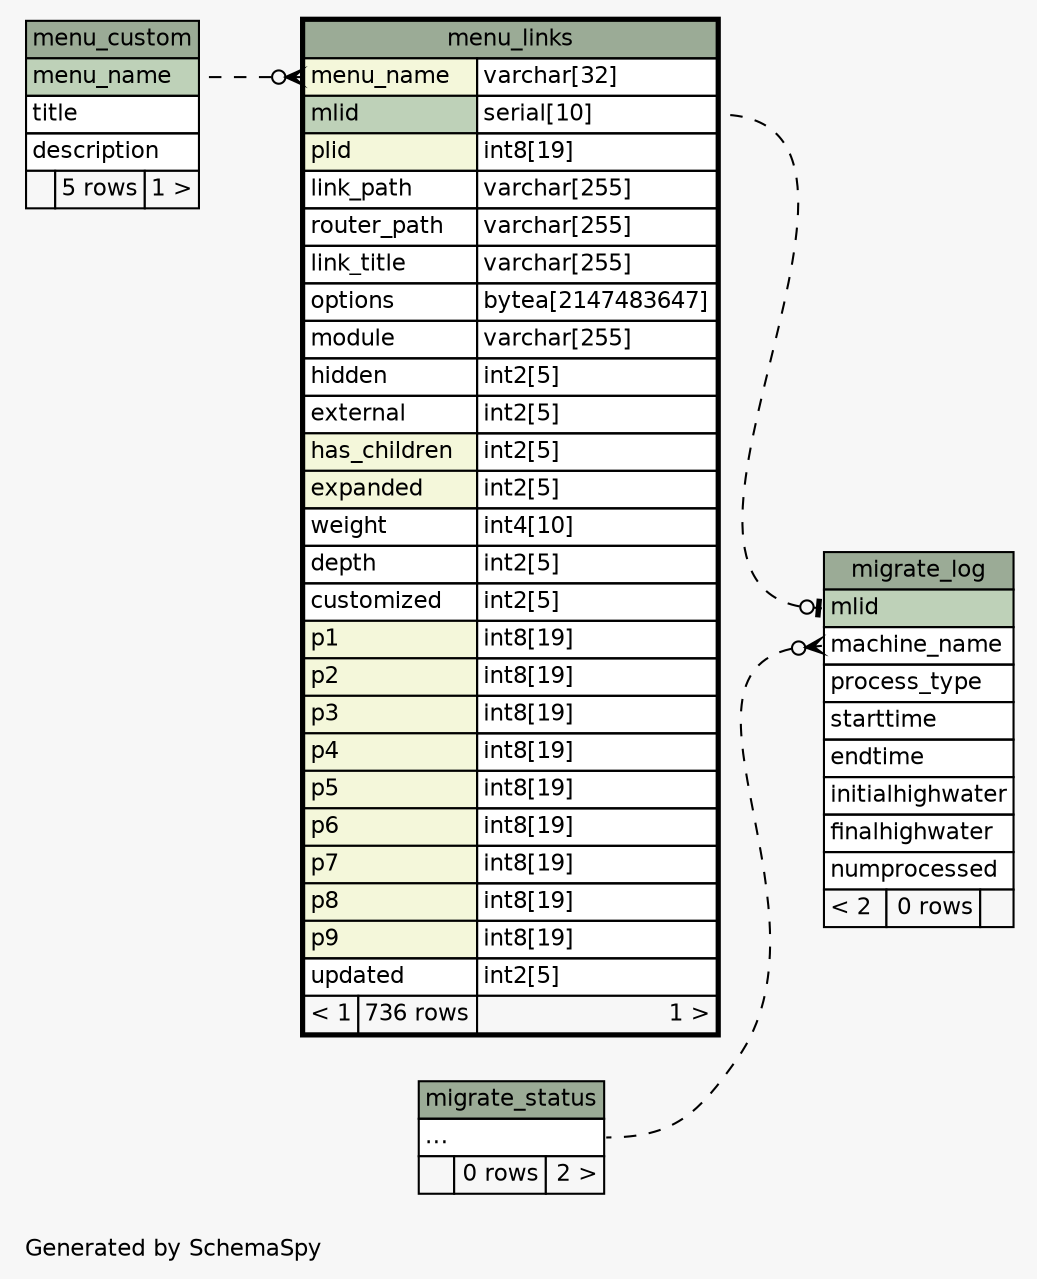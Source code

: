 // dot 2.30.1 on Mac OS X 10.8.3
// SchemaSpy rev 590
digraph "impliedTwoDegreesRelationshipsDiagram" {
  graph [
    rankdir="RL"
    bgcolor="#f7f7f7"
    label="\nGenerated by SchemaSpy"
    labeljust="l"
    nodesep="0.18"
    ranksep="0.46"
    fontname="Helvetica"
    fontsize="11"
  ];
  node [
    fontname="Helvetica"
    fontsize="11"
    shape="plaintext"
  ];
  edge [
    arrowsize="0.8"
  ];
  "menu_links":"menu_name":w -> "menu_custom":"menu_name":e [arrowhead=none dir=back arrowtail=crowodot style=dashed];
  "migrate_log":"machine_name":w -> "migrate_status":"elipses":e [arrowhead=none dir=back arrowtail=crowodot style=dashed];
  "migrate_log":"mlid":w -> "menu_links":"mlid.type":e [arrowhead=none dir=back arrowtail=teeodot style=dashed];
  "menu_custom" [
    label=<
    <TABLE BORDER="0" CELLBORDER="1" CELLSPACING="0" BGCOLOR="#ffffff">
      <TR><TD COLSPAN="3" BGCOLOR="#9bab96" ALIGN="CENTER">menu_custom</TD></TR>
      <TR><TD PORT="menu_name" COLSPAN="3" BGCOLOR="#bed1b8" ALIGN="LEFT">menu_name</TD></TR>
      <TR><TD PORT="title" COLSPAN="3" ALIGN="LEFT">title</TD></TR>
      <TR><TD PORT="description" COLSPAN="3" ALIGN="LEFT">description</TD></TR>
      <TR><TD ALIGN="LEFT" BGCOLOR="#f7f7f7">  </TD><TD ALIGN="RIGHT" BGCOLOR="#f7f7f7">5 rows</TD><TD ALIGN="RIGHT" BGCOLOR="#f7f7f7">1 &gt;</TD></TR>
    </TABLE>>
    URL="menu_custom.html"
    tooltip="menu_custom"
  ];
  "menu_links" [
    label=<
    <TABLE BORDER="2" CELLBORDER="1" CELLSPACING="0" BGCOLOR="#ffffff">
      <TR><TD COLSPAN="3" BGCOLOR="#9bab96" ALIGN="CENTER">menu_links</TD></TR>
      <TR><TD PORT="menu_name" COLSPAN="2" BGCOLOR="#f4f7da" ALIGN="LEFT">menu_name</TD><TD PORT="menu_name.type" ALIGN="LEFT">varchar[32]</TD></TR>
      <TR><TD PORT="mlid" COLSPAN="2" BGCOLOR="#bed1b8" ALIGN="LEFT">mlid</TD><TD PORT="mlid.type" ALIGN="LEFT">serial[10]</TD></TR>
      <TR><TD PORT="plid" COLSPAN="2" BGCOLOR="#f4f7da" ALIGN="LEFT">plid</TD><TD PORT="plid.type" ALIGN="LEFT">int8[19]</TD></TR>
      <TR><TD PORT="link_path" COLSPAN="2" ALIGN="LEFT">link_path</TD><TD PORT="link_path.type" ALIGN="LEFT">varchar[255]</TD></TR>
      <TR><TD PORT="router_path" COLSPAN="2" ALIGN="LEFT">router_path</TD><TD PORT="router_path.type" ALIGN="LEFT">varchar[255]</TD></TR>
      <TR><TD PORT="link_title" COLSPAN="2" ALIGN="LEFT">link_title</TD><TD PORT="link_title.type" ALIGN="LEFT">varchar[255]</TD></TR>
      <TR><TD PORT="options" COLSPAN="2" ALIGN="LEFT">options</TD><TD PORT="options.type" ALIGN="LEFT">bytea[2147483647]</TD></TR>
      <TR><TD PORT="module" COLSPAN="2" ALIGN="LEFT">module</TD><TD PORT="module.type" ALIGN="LEFT">varchar[255]</TD></TR>
      <TR><TD PORT="hidden" COLSPAN="2" ALIGN="LEFT">hidden</TD><TD PORT="hidden.type" ALIGN="LEFT">int2[5]</TD></TR>
      <TR><TD PORT="external" COLSPAN="2" ALIGN="LEFT">external</TD><TD PORT="external.type" ALIGN="LEFT">int2[5]</TD></TR>
      <TR><TD PORT="has_children" COLSPAN="2" BGCOLOR="#f4f7da" ALIGN="LEFT">has_children</TD><TD PORT="has_children.type" ALIGN="LEFT">int2[5]</TD></TR>
      <TR><TD PORT="expanded" COLSPAN="2" BGCOLOR="#f4f7da" ALIGN="LEFT">expanded</TD><TD PORT="expanded.type" ALIGN="LEFT">int2[5]</TD></TR>
      <TR><TD PORT="weight" COLSPAN="2" ALIGN="LEFT">weight</TD><TD PORT="weight.type" ALIGN="LEFT">int4[10]</TD></TR>
      <TR><TD PORT="depth" COLSPAN="2" ALIGN="LEFT">depth</TD><TD PORT="depth.type" ALIGN="LEFT">int2[5]</TD></TR>
      <TR><TD PORT="customized" COLSPAN="2" ALIGN="LEFT">customized</TD><TD PORT="customized.type" ALIGN="LEFT">int2[5]</TD></TR>
      <TR><TD PORT="p1" COLSPAN="2" BGCOLOR="#f4f7da" ALIGN="LEFT">p1</TD><TD PORT="p1.type" ALIGN="LEFT">int8[19]</TD></TR>
      <TR><TD PORT="p2" COLSPAN="2" BGCOLOR="#f4f7da" ALIGN="LEFT">p2</TD><TD PORT="p2.type" ALIGN="LEFT">int8[19]</TD></TR>
      <TR><TD PORT="p3" COLSPAN="2" BGCOLOR="#f4f7da" ALIGN="LEFT">p3</TD><TD PORT="p3.type" ALIGN="LEFT">int8[19]</TD></TR>
      <TR><TD PORT="p4" COLSPAN="2" BGCOLOR="#f4f7da" ALIGN="LEFT">p4</TD><TD PORT="p4.type" ALIGN="LEFT">int8[19]</TD></TR>
      <TR><TD PORT="p5" COLSPAN="2" BGCOLOR="#f4f7da" ALIGN="LEFT">p5</TD><TD PORT="p5.type" ALIGN="LEFT">int8[19]</TD></TR>
      <TR><TD PORT="p6" COLSPAN="2" BGCOLOR="#f4f7da" ALIGN="LEFT">p6</TD><TD PORT="p6.type" ALIGN="LEFT">int8[19]</TD></TR>
      <TR><TD PORT="p7" COLSPAN="2" BGCOLOR="#f4f7da" ALIGN="LEFT">p7</TD><TD PORT="p7.type" ALIGN="LEFT">int8[19]</TD></TR>
      <TR><TD PORT="p8" COLSPAN="2" BGCOLOR="#f4f7da" ALIGN="LEFT">p8</TD><TD PORT="p8.type" ALIGN="LEFT">int8[19]</TD></TR>
      <TR><TD PORT="p9" COLSPAN="2" BGCOLOR="#f4f7da" ALIGN="LEFT">p9</TD><TD PORT="p9.type" ALIGN="LEFT">int8[19]</TD></TR>
      <TR><TD PORT="updated" COLSPAN="2" ALIGN="LEFT">updated</TD><TD PORT="updated.type" ALIGN="LEFT">int2[5]</TD></TR>
      <TR><TD ALIGN="LEFT" BGCOLOR="#f7f7f7">&lt; 1</TD><TD ALIGN="RIGHT" BGCOLOR="#f7f7f7">736 rows</TD><TD ALIGN="RIGHT" BGCOLOR="#f7f7f7">1 &gt;</TD></TR>
    </TABLE>>
    URL="menu_links.html"
    tooltip="menu_links"
  ];
  "migrate_log" [
    label=<
    <TABLE BORDER="0" CELLBORDER="1" CELLSPACING="0" BGCOLOR="#ffffff">
      <TR><TD COLSPAN="3" BGCOLOR="#9bab96" ALIGN="CENTER">migrate_log</TD></TR>
      <TR><TD PORT="mlid" COLSPAN="3" BGCOLOR="#bed1b8" ALIGN="LEFT">mlid</TD></TR>
      <TR><TD PORT="machine_name" COLSPAN="3" ALIGN="LEFT">machine_name</TD></TR>
      <TR><TD PORT="process_type" COLSPAN="3" ALIGN="LEFT">process_type</TD></TR>
      <TR><TD PORT="starttime" COLSPAN="3" ALIGN="LEFT">starttime</TD></TR>
      <TR><TD PORT="endtime" COLSPAN="3" ALIGN="LEFT">endtime</TD></TR>
      <TR><TD PORT="initialhighwater" COLSPAN="3" ALIGN="LEFT">initialhighwater</TD></TR>
      <TR><TD PORT="finalhighwater" COLSPAN="3" ALIGN="LEFT">finalhighwater</TD></TR>
      <TR><TD PORT="numprocessed" COLSPAN="3" ALIGN="LEFT">numprocessed</TD></TR>
      <TR><TD ALIGN="LEFT" BGCOLOR="#f7f7f7">&lt; 2</TD><TD ALIGN="RIGHT" BGCOLOR="#f7f7f7">0 rows</TD><TD ALIGN="RIGHT" BGCOLOR="#f7f7f7">  </TD></TR>
    </TABLE>>
    URL="migrate_log.html"
    tooltip="migrate_log"
  ];
  "migrate_status" [
    label=<
    <TABLE BORDER="0" CELLBORDER="1" CELLSPACING="0" BGCOLOR="#ffffff">
      <TR><TD COLSPAN="3" BGCOLOR="#9bab96" ALIGN="CENTER">migrate_status</TD></TR>
      <TR><TD PORT="elipses" COLSPAN="3" ALIGN="LEFT">...</TD></TR>
      <TR><TD ALIGN="LEFT" BGCOLOR="#f7f7f7">  </TD><TD ALIGN="RIGHT" BGCOLOR="#f7f7f7">0 rows</TD><TD ALIGN="RIGHT" BGCOLOR="#f7f7f7">2 &gt;</TD></TR>
    </TABLE>>
    URL="migrate_status.html"
    tooltip="migrate_status"
  ];
}
